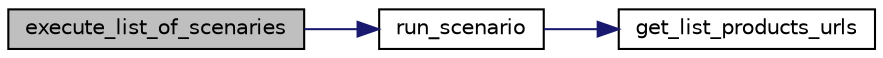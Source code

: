 digraph "execute_list_of_scenaries"
{
 // LATEX_PDF_SIZE
  edge [fontname="Helvetica",fontsize="10",labelfontname="Helvetica",labelfontsize="10"];
  node [fontname="Helvetica",fontsize="10",shape=record];
  rankdir="LR";
  Node1 [label="execute_list_of_scenaries",height=0.2,width=0.4,color="black", fillcolor="grey75", style="filled", fontcolor="black",tooltip=" "];
  Node1 -> Node2 [color="midnightblue",fontsize="10",style="solid",fontname="Helvetica"];
  Node2 [label="run_scenario",height=0.2,width=0.4,color="black", fillcolor="white", style="filled",URL="$d3/de7/namespacesuppliers_1_1execute__scenaries.html#a039abc6ca5a50e714fd7f6dc57164c29",tooltip=" "];
  Node2 -> Node3 [color="midnightblue",fontsize="10",style="solid",fontname="Helvetica"];
  Node3 [label="get_list_products_urls",height=0.2,width=0.4,color="black", fillcolor="white", style="filled",URL="$d3/de7/namespacesuppliers_1_1execute__scenaries.html#ac8af6a48121ec77fb69c54329f8ff55c",tooltip=" "];
}
